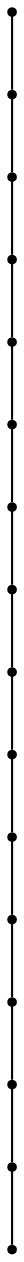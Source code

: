 graph {
  node [shape=point,comment="{\"directed\":false,\"doi\":\"10.4230/LIPIcs.GD.2024.12\",\"figure\":\"8 (7)\"}"]

  v0 [pos="1969.4340518821793,867.8933575069934"]
  v1 [pos="1902.7490184945104,867.8933575069934"]
  v2 [pos="1802.7214684130076,867.8933575069934"]
  v3 [pos="1702.6939183315044,867.8933575069934"]
  v4 [pos="1602.6663682500014,867.8933575069934"]
  v5 [pos="1502.6388181684981,867.8933575069934"]
  v6 [pos="1402.611268086995,867.8933575069934"]
  v7 [pos="1302.583718005492,867.8933575069934"]
  v8 [pos="1202.556167923989,867.8933575069934"]
  v9 [pos="1102.5286178424858,867.8933575069934"]
  v10 [pos="1002.5010995588846,867.8933575069934"]
  v11 [pos="902.4735494773814,867.8933575069934"]
  v12 [pos="802.4459993958783,867.8933575069934"]
  v13 [pos="702.4184493143753,867.8933575069934"]
  v14 [pos="602.3908992328721,867.8933575069934"]
  v15 [pos="535.7058737946788,867.8933575069934"]

  v15 -- v14 [id="-3",pos="535.7058737946788,867.8933575069934 602.3908992328721,867.8933575069934 602.3908992328721,867.8933575069934 602.3908992328721,867.8933575069934"]
  v14 -- v13 [id="-4",pos="602.3908992328721,867.8933575069934 702.4184493143753,867.8933575069934 702.4184493143753,867.8933575069934 702.4184493143753,867.8933575069934"]
  v13 -- v12 [id="-5",pos="702.4184493143753,867.8933575069934 802.4459993958783,867.8933575069934 802.4459993958783,867.8933575069934 802.4459993958783,867.8933575069934"]
  v12 -- v11 [id="-6",pos="802.4459993958783,867.8933575069934 902.4735494773814,867.8933575069934 902.4735494773814,867.8933575069934 902.4735494773814,867.8933575069934"]
  v11 -- v10 [id="-7",pos="902.4735494773814,867.8933575069934 1002.5010995588846,867.8933575069934 1002.5010995588846,867.8933575069934 1002.5010995588846,867.8933575069934"]
  v10 -- v9 [id="-8",pos="1002.5010995588846,867.8933575069934 1102.5286178424858,867.8933575069934 1102.5286178424858,867.8933575069934 1102.5286178424858,867.8933575069934"]
  v9 -- v8 [id="-9",pos="1102.5286178424858,867.8933575069934 1202.556167923989,867.8933575069934 1202.556167923989,867.8933575069934 1202.556167923989,867.8933575069934"]
  v8 -- v7 [id="-10",pos="1202.556167923989,867.8933575069934 1302.583718005492,867.8933575069934 1302.583718005492,867.8933575069934 1302.583718005492,867.8933575069934"]
  v7 -- v6 [id="-11",pos="1302.583718005492,867.8933575069934 1402.611268086995,867.8933575069934 1402.611268086995,867.8933575069934 1402.611268086995,867.8933575069934"]
  v6 -- v5 [id="-12",pos="1402.611268086995,867.8933575069934 1502.6388181684981,867.8933575069934 1502.6388181684981,867.8933575069934 1502.6388181684981,867.8933575069934"]
  v5 -- v4 [id="-13",pos="1502.6388181684981,867.8933575069934 1602.6663682500014,867.8933575069934 1602.6663682500014,867.8933575069934 1602.6663682500014,867.8933575069934"]
  v4 -- v3 [id="-14",pos="1602.6663682500014,867.8933575069934 1702.6939183315044,867.8933575069934 1702.6939183315044,867.8933575069934 1702.6939183315044,867.8933575069934"]
  v3 -- v2 [id="-15",pos="1702.6939183315044,867.8933575069934 1802.7214684130076,867.8933575069934 1802.7214684130076,867.8933575069934 1802.7214684130076,867.8933575069934"]
  v2 -- v1 [id="-16",pos="1802.7214684130076,867.8933575069934 1902.7490184945104,867.8933575069934 1902.7490184945104,867.8933575069934 1902.7490184945104,867.8933575069934"]
  v1 -- v0 [id="-17",pos="1902.7490184945104,867.8933575069934 1969.4340518821793,867.8933575069934 1969.4340518821793,867.8933575069934 1969.4340518821793,867.8933575069934"]
}